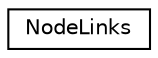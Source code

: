 digraph "Graphical Class Hierarchy"
{
  edge [fontname="Helvetica",fontsize="10",labelfontname="Helvetica",labelfontsize="10"];
  node [fontname="Helvetica",fontsize="10",shape=record];
  rankdir="LR";
  Node1 [label="NodeLinks",height=0.2,width=0.4,color="black", fillcolor="white", style="filled",URL="$struct_node_links.html"];
}
